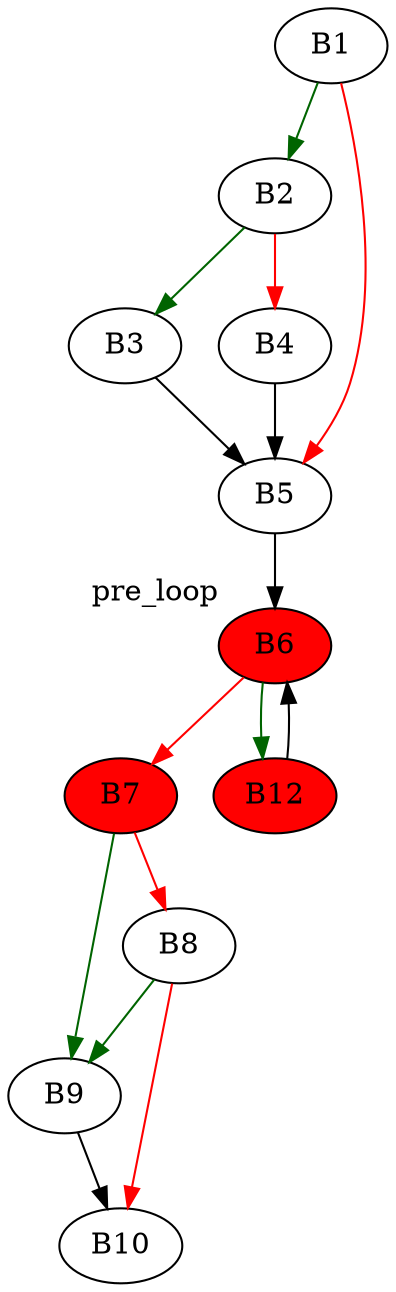 strict digraph "f" {
	// Node definitions.
	B1 [entry=true];
	B2;
	B5;
	B3;
	B4;
	B6 [
		fillcolor=red
		style=filled
		xlabel="pre_loop"
	];
	B7 [
		fillcolor=red
		style=filled
	];
	B12 [
		fillcolor=red
		style=filled
	];
	B9;
	B8;
	B10;

	// Edge definitions.
	B1 -> B2 [color=darkgreen];
	B1 -> B5 [color=red];
	B2 -> B3 [color=darkgreen];
	B2 -> B4 [color=red];
	B5 -> B6;
	B3 -> B5;
	B4 -> B5;
	B6 -> B7 [color=red];
	B6 -> B12 [color=darkgreen];
	B7 -> B9 [color=darkgreen];
	B7 -> B8 [color=red];
	B12 -> B6;
	B9 -> B10;
	B8 -> B9 [color=darkgreen];
	B8 -> B10 [color=red];
}